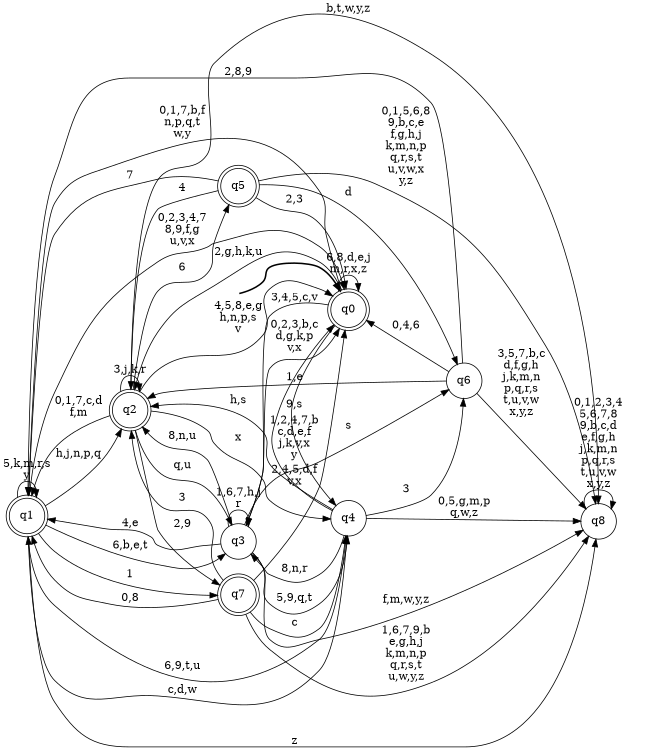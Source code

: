 digraph BlueStar {
__start0 [style = invis, shape = none, label = "", width = 0, height = 0];

rankdir=LR;
size="8,5";

s0 [style="rounded,filled", color="black", fillcolor="white" shape="doublecircle", label="q0"];
s1 [style="rounded,filled", color="black", fillcolor="white" shape="doublecircle", label="q1"];
s2 [style="rounded,filled", color="black", fillcolor="white" shape="doublecircle", label="q2"];
s3 [style="filled", color="black", fillcolor="white" shape="circle", label="q3"];
s4 [style="filled", color="black", fillcolor="white" shape="circle", label="q4"];
s5 [style="rounded,filled", color="black", fillcolor="white" shape="doublecircle", label="q5"];
s6 [style="filled", color="black", fillcolor="white" shape="circle", label="q6"];
s7 [style="rounded,filled", color="black", fillcolor="white" shape="doublecircle", label="q7"];
s8 [style="filled", color="black", fillcolor="white" shape="circle", label="q8"];
subgraph cluster_main { 
	graph [pad=".75", ranksep="0.15", nodesep="0.15"];
	 style=invis; 
	__start0 -> s0 [penwidth=2];
}
s0 -> s0 [label="6,8,d,e,j\nm,r,x,z"];
s0 -> s1 [label="0,1,7,b,f\nn,p,q,t\nw,y"];
s0 -> s2 [label="2,g,h,k,u"];
s0 -> s3 [label="3,4,5,c,v"];
s0 -> s4 [label="9,s"];
s1 -> s0 [label="0,2,3,4,7\n8,9,f,g\nu,v,x"];
s1 -> s1 [label="5,k,m,r,s\ny"];
s1 -> s2 [label="h,j,n,p,q"];
s1 -> s3 [label="6,b,e,t"];
s1 -> s4 [label="c,d,w"];
s1 -> s7 [label="1"];
s1 -> s8 [label="z"];
s2 -> s0 [label="4,5,8,e,g\nh,n,p,s\nv"];
s2 -> s1 [label="0,1,7,c,d\nf,m"];
s2 -> s2 [label="3,j,k,r"];
s2 -> s3 [label="q,u"];
s2 -> s4 [label="x"];
s2 -> s5 [label="6"];
s2 -> s7 [label="2,9"];
s2 -> s8 [label="b,t,w,y,z"];
s3 -> s0 [label="0,2,3,b,c\nd,g,k,p\nv,x"];
s3 -> s1 [label="4,e"];
s3 -> s2 [label="8,n,u"];
s3 -> s3 [label="1,6,7,h,j\nr"];
s3 -> s4 [label="5,9,q,t"];
s3 -> s6 [label="s"];
s3 -> s8 [label="f,m,w,y,z"];
s4 -> s0 [label="1,2,4,7,b\nc,d,e,f\nj,k,v,x\ny"];
s4 -> s1 [label="6,9,t,u"];
s4 -> s2 [label="h,s"];
s4 -> s3 [label="8,n,r"];
s4 -> s6 [label="3"];
s4 -> s8 [label="0,5,g,m,p\nq,w,z"];
s5 -> s0 [label="2,3"];
s5 -> s1 [label="7"];
s5 -> s2 [label="4"];
s5 -> s6 [label="d"];
s5 -> s8 [label="0,1,5,6,8\n9,b,c,e\nf,g,h,j\nk,m,n,p\nq,r,s,t\nu,v,w,x\ny,z"];
s6 -> s0 [label="0,4,6"];
s6 -> s1 [label="2,8,9"];
s6 -> s2 [label="1,e"];
s6 -> s8 [label="3,5,7,b,c\nd,f,g,h\nj,k,m,n\np,q,r,s\nt,u,v,w\nx,y,z"];
s7 -> s0 [label="2,4,5,d,f\nv,x"];
s7 -> s1 [label="0,8"];
s7 -> s2 [label="3"];
s7 -> s4 [label="c"];
s7 -> s8 [label="1,6,7,9,b\ne,g,h,j\nk,m,n,p\nq,r,s,t\nu,w,y,z"];
s8 -> s8 [label="0,1,2,3,4\n5,6,7,8\n9,b,c,d\ne,f,g,h\nj,k,m,n\np,q,r,s\nt,u,v,w\nx,y,z"];

}
